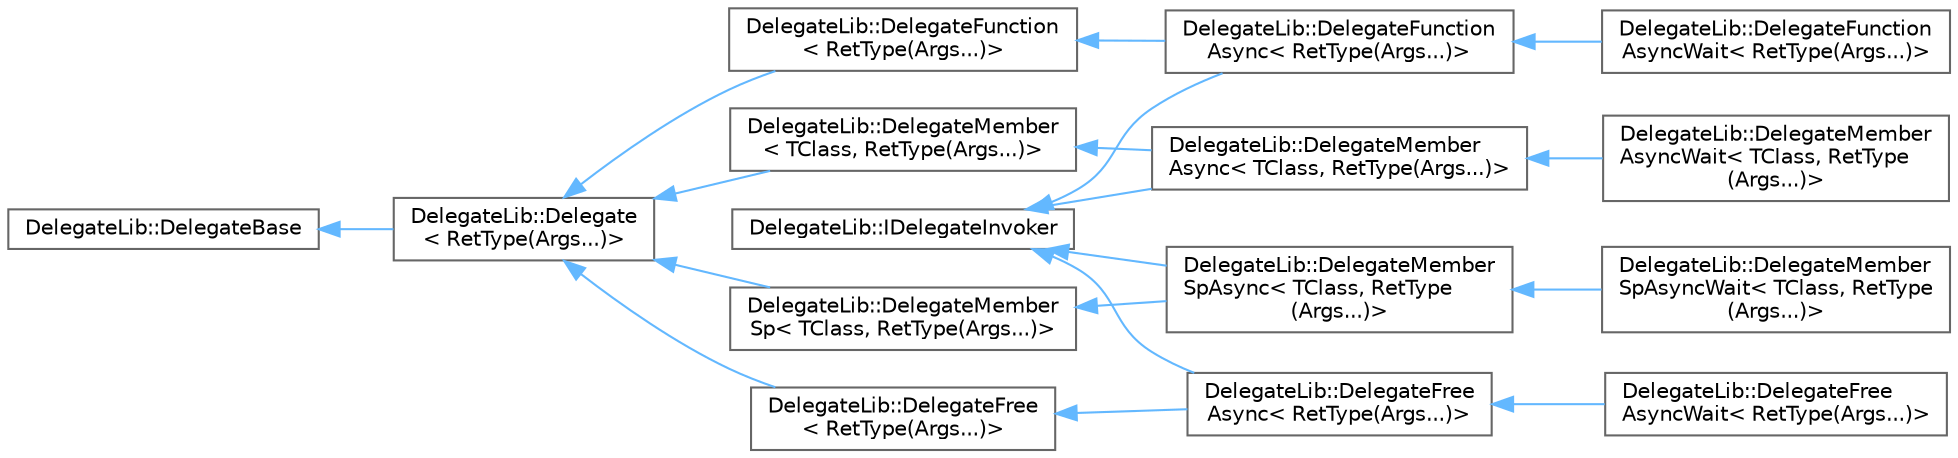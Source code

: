 digraph "Graphical Class Hierarchy"
{
 // LATEX_PDF_SIZE
  bgcolor="transparent";
  edge [fontname=Helvetica,fontsize=10,labelfontname=Helvetica,labelfontsize=10];
  node [fontname=Helvetica,fontsize=10,shape=box,height=0.2,width=0.4];
  rankdir="LR";
  Node0 [id="Node000000",label="DelegateLib::DelegateBase",height=0.2,width=0.4,color="grey40", fillcolor="white", style="filled",URL="$class_delegate_lib_1_1_delegate_base.html",tooltip="Non-template base class for all delegates."];
  Node0 -> Node1 [id="edge1_Node000000_Node000001",dir="back",color="steelblue1",style="solid",tooltip=" "];
  Node1 [id="Node000001",label="DelegateLib::Delegate\l\< RetType(Args...)\>",height=0.2,width=0.4,color="grey40", fillcolor="white", style="filled",URL="$class_delegate_lib_1_1_delegate_3_01_ret_type_07_args_8_8_8_08_4.html",tooltip="Template base class for all delegates."];
  Node1 -> Node2 [id="edge2_Node000001_Node000002",dir="back",color="steelblue1",style="solid",tooltip=" "];
  Node2 [id="Node000002",label="DelegateLib::DelegateFree\l\< RetType(Args...)\>",height=0.2,width=0.4,color="grey40", fillcolor="white", style="filled",URL="$class_delegate_lib_1_1_delegate_free_3_01_ret_type_07_args_8_8_8_08_4.html",tooltip="DelegateFree class synchronously invokes a free target function."];
  Node2 -> Node3 [id="edge3_Node000002_Node000003",dir="back",color="steelblue1",style="solid",tooltip=" "];
  Node3 [id="Node000003",label="DelegateLib::DelegateFree\lAsync\< RetType(Args...)\>",height=0.2,width=0.4,color="grey40", fillcolor="white", style="filled",URL="$class_delegate_lib_1_1_delegate_free_async_3_01_ret_type_07_args_8_8_8_08_4.html",tooltip=" "];
  Node3 -> Node4 [id="edge4_Node000003_Node000004",dir="back",color="steelblue1",style="solid",tooltip=" "];
  Node4 [id="Node000004",label="DelegateLib::DelegateFree\lAsyncWait\< RetType(Args...)\>",height=0.2,width=0.4,color="grey40", fillcolor="white", style="filled",URL="$class_delegate_lib_1_1_delegate_free_async_wait_3_01_ret_type_07_args_8_8_8_08_4.html",tooltip=" "];
  Node1 -> Node8 [id="edge5_Node000001_Node000008",dir="back",color="steelblue1",style="solid",tooltip=" "];
  Node8 [id="Node000008",label="DelegateLib::DelegateFunction\l\< RetType(Args...)\>",height=0.2,width=0.4,color="grey40", fillcolor="white", style="filled",URL="$class_delegate_lib_1_1_delegate_function_3_01_ret_type_07_args_8_8_8_08_4.html",tooltip=" "];
  Node8 -> Node6 [id="edge6_Node000008_Node000006",dir="back",color="steelblue1",style="solid",tooltip=" "];
  Node6 [id="Node000006",label="DelegateLib::DelegateFunction\lAsync\< RetType(Args...)\>",height=0.2,width=0.4,color="grey40", fillcolor="white", style="filled",URL="$class_delegate_lib_1_1_delegate_function_async_3_01_ret_type_07_args_8_8_8_08_4.html",tooltip=" "];
  Node6 -> Node7 [id="edge7_Node000006_Node000007",dir="back",color="steelblue1",style="solid",tooltip=" "];
  Node7 [id="Node000007",label="DelegateLib::DelegateFunction\lAsyncWait\< RetType(Args...)\>",height=0.2,width=0.4,color="grey40", fillcolor="white", style="filled",URL="$class_delegate_lib_1_1_delegate_function_async_wait_3_01_ret_type_07_args_8_8_8_08_4.html",tooltip=" "];
  Node1 -> Node11 [id="edge8_Node000001_Node000011",dir="back",color="steelblue1",style="solid",tooltip=" "];
  Node11 [id="Node000011",label="DelegateLib::DelegateMember\l\< TClass, RetType(Args...)\>",height=0.2,width=0.4,color="grey40", fillcolor="white", style="filled",URL="$class_delegate_lib_1_1_delegate_member_3_01_t_class_00_01_ret_type_07_args_8_8_8_08_4.html",tooltip=" "];
  Node11 -> Node9 [id="edge9_Node000011_Node000009",dir="back",color="steelblue1",style="solid",tooltip=" "];
  Node9 [id="Node000009",label="DelegateLib::DelegateMember\lAsync\< TClass, RetType(Args...)\>",height=0.2,width=0.4,color="grey40", fillcolor="white", style="filled",URL="$class_delegate_lib_1_1_delegate_member_async_3_01_t_class_00_01_ret_type_07_args_8_8_8_08_4.html",tooltip=" "];
  Node9 -> Node10 [id="edge10_Node000009_Node000010",dir="back",color="steelblue1",style="solid",tooltip=" "];
  Node10 [id="Node000010",label="DelegateLib::DelegateMember\lAsyncWait\< TClass, RetType\l(Args...)\>",height=0.2,width=0.4,color="grey40", fillcolor="white", style="filled",URL="$class_delegate_lib_1_1_delegate_member_async_wait_3_01_t_class_00_01_ret_type_07_args_8_8_8_08_4.html",tooltip=" "];
  Node1 -> Node14 [id="edge11_Node000001_Node000014",dir="back",color="steelblue1",style="solid",tooltip=" "];
  Node14 [id="Node000014",label="DelegateLib::DelegateMember\lSp\< TClass, RetType(Args...)\>",height=0.2,width=0.4,color="grey40", fillcolor="white", style="filled",URL="$class_delegate_lib_1_1_delegate_member_sp_3_01_t_class_00_01_ret_type_07_args_8_8_8_08_4.html",tooltip=" "];
  Node14 -> Node12 [id="edge12_Node000014_Node000012",dir="back",color="steelblue1",style="solid",tooltip=" "];
  Node12 [id="Node000012",label="DelegateLib::DelegateMember\lSpAsync\< TClass, RetType\l(Args...)\>",height=0.2,width=0.4,color="grey40", fillcolor="white", style="filled",URL="$class_delegate_lib_1_1_delegate_member_sp_async_3_01_t_class_00_01_ret_type_07_args_8_8_8_08_4.html",tooltip=" "];
  Node12 -> Node13 [id="edge13_Node000012_Node000013",dir="back",color="steelblue1",style="solid",tooltip=" "];
  Node13 [id="Node000013",label="DelegateLib::DelegateMember\lSpAsyncWait\< TClass, RetType\l(Args...)\>",height=0.2,width=0.4,color="grey40", fillcolor="white", style="filled",URL="$class_delegate_lib_1_1_delegate_member_sp_async_wait_3_01_t_class_00_01_ret_type_07_args_8_8_8_08_4.html",tooltip=" "];
  Node5 [id="Node000005",label="DelegateLib::IDelegateInvoker",height=0.2,width=0.4,color="grey40", fillcolor="white", style="filled",URL="$class_delegate_lib_1_1_i_delegate_invoker.html",tooltip="Abstract base class to support asynchronous delegate function invoke on destination thread of control..."];
  Node5 -> Node3 [id="edge14_Node000005_Node000003",dir="back",color="steelblue1",style="solid",tooltip=" "];
  Node5 -> Node6 [id="edge15_Node000005_Node000006",dir="back",color="steelblue1",style="solid",tooltip=" "];
  Node5 -> Node9 [id="edge16_Node000005_Node000009",dir="back",color="steelblue1",style="solid",tooltip=" "];
  Node5 -> Node12 [id="edge17_Node000005_Node000012",dir="back",color="steelblue1",style="solid",tooltip=" "];
}
